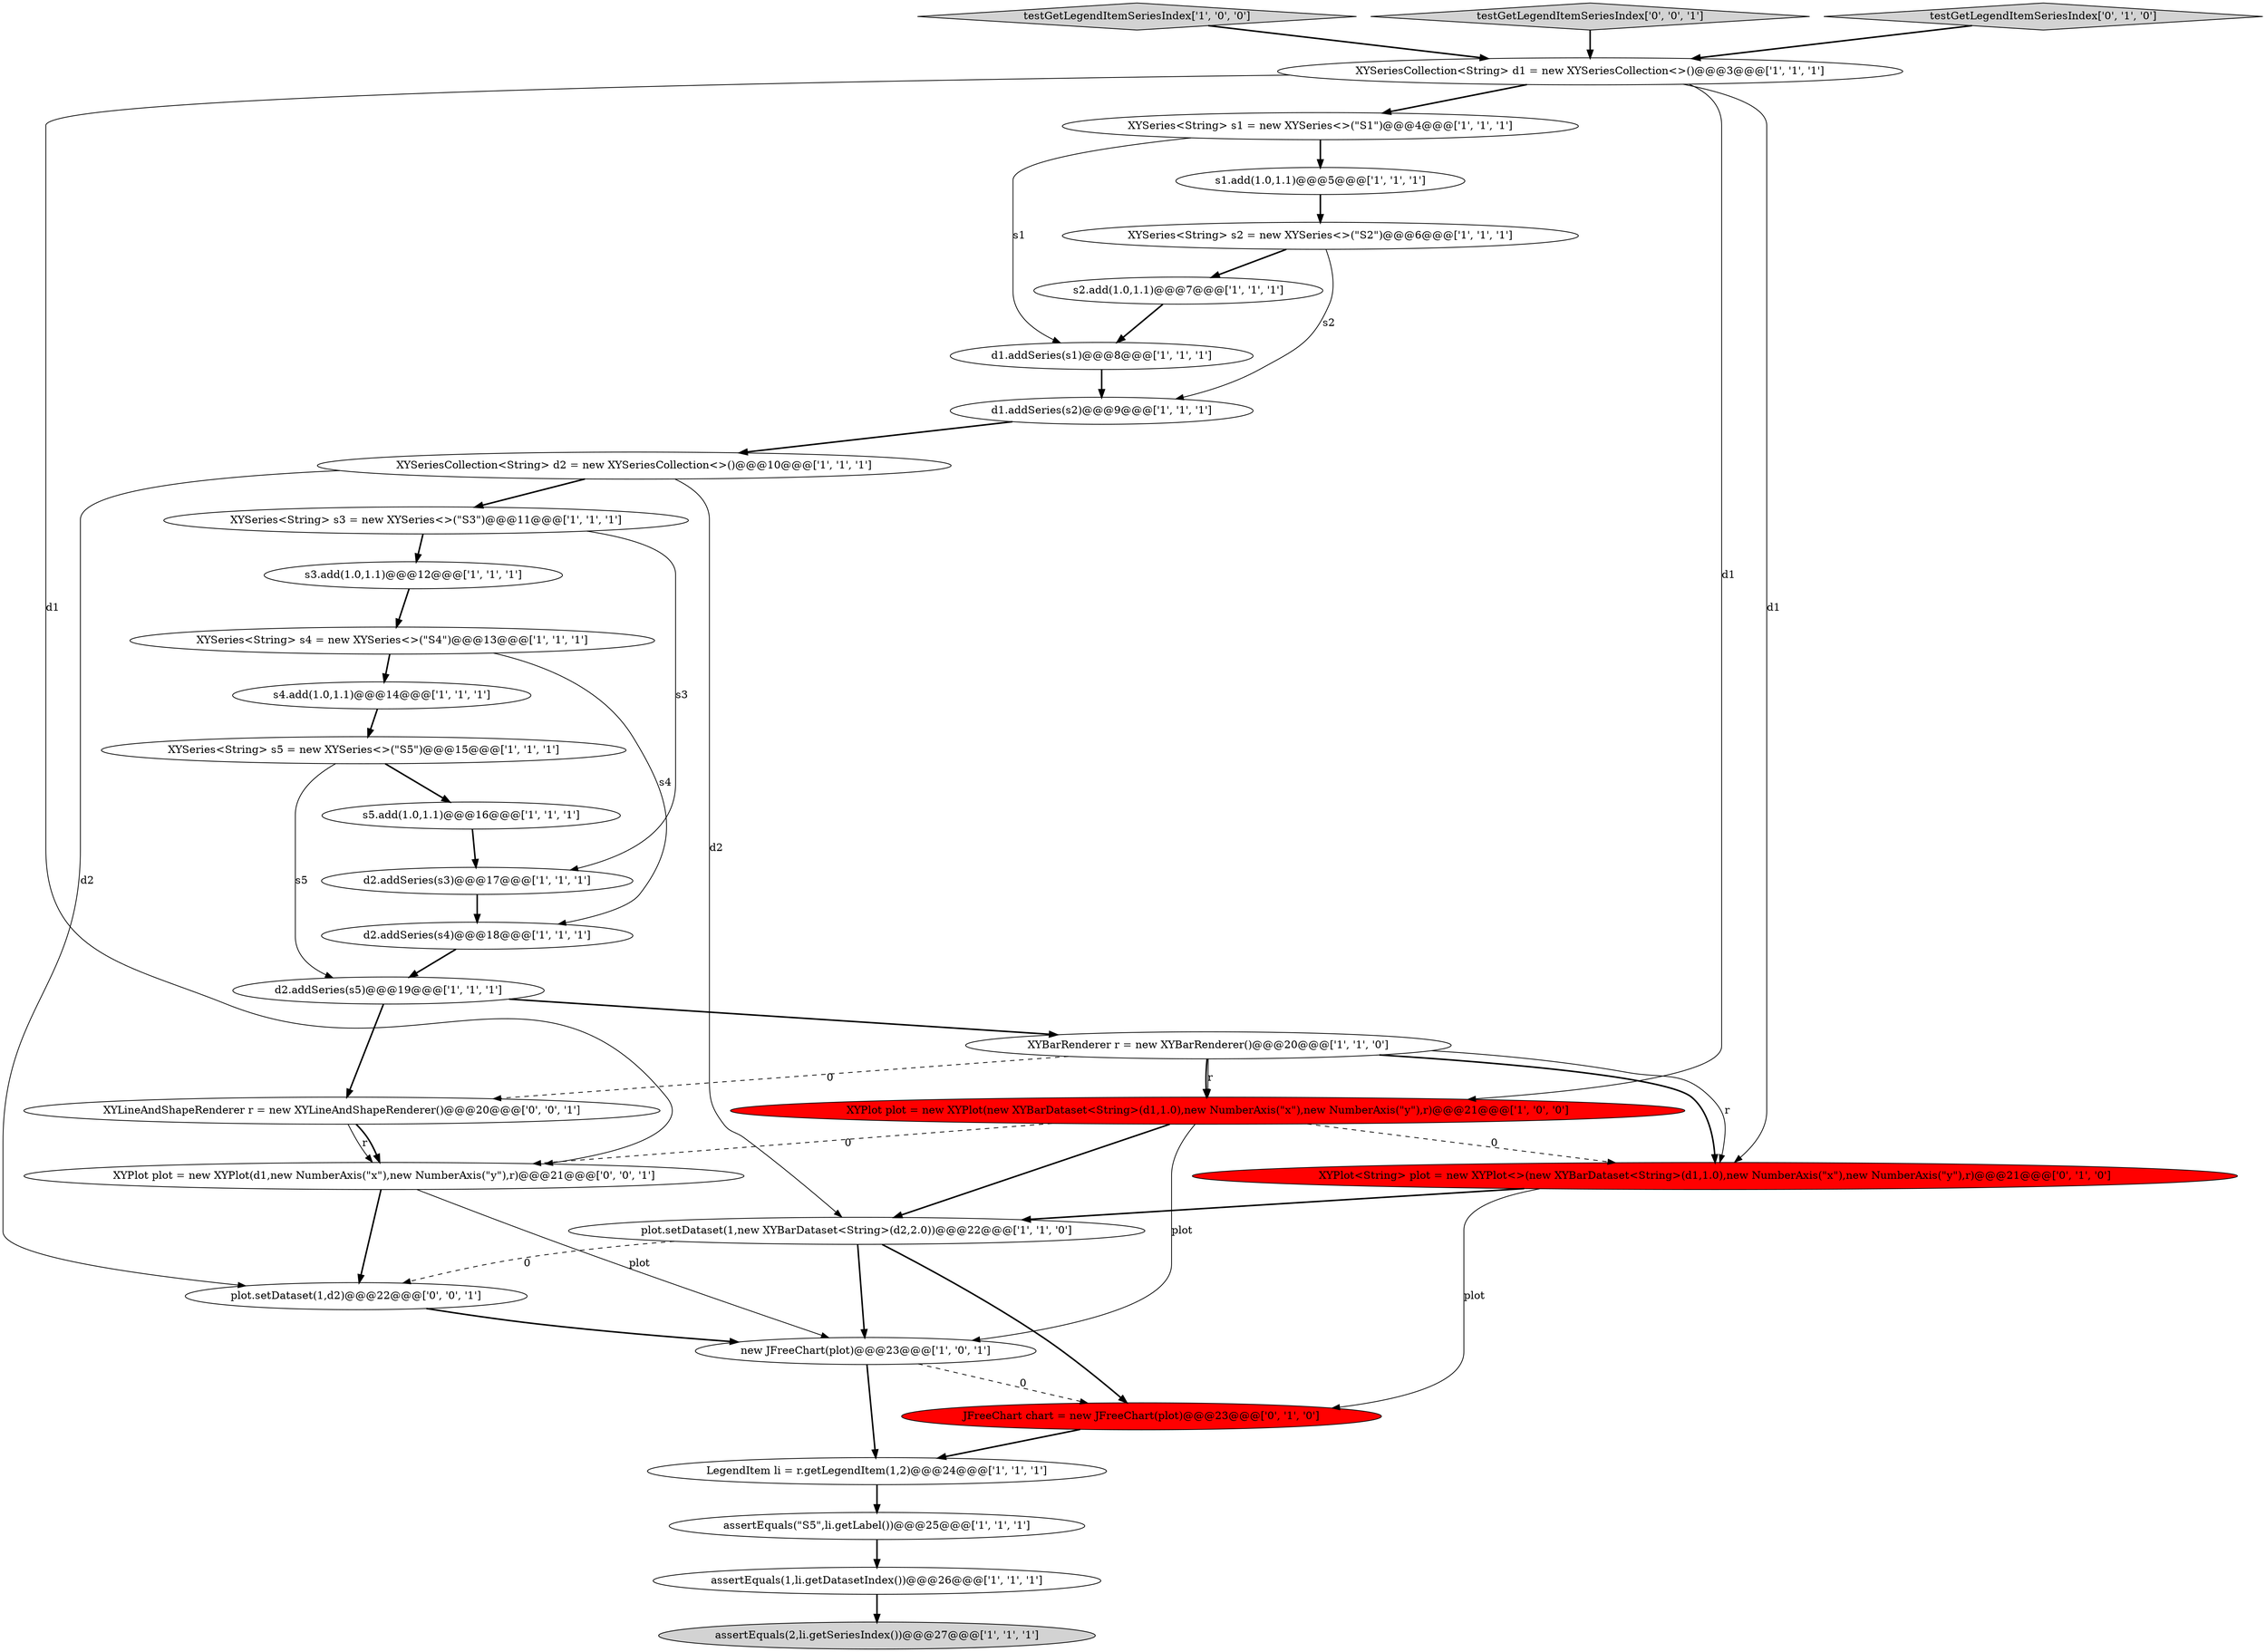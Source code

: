 digraph {
29 [style = filled, label = "XYLineAndShapeRenderer r = new XYLineAndShapeRenderer()@@@20@@@['0', '0', '1']", fillcolor = white, shape = ellipse image = "AAA0AAABBB3BBB"];
26 [style = filled, label = "XYPlot<String> plot = new XYPlot<>(new XYBarDataset<String>(d1,1.0),new NumberAxis(\"x\"),new NumberAxis(\"y\"),r)@@@21@@@['0', '1', '0']", fillcolor = red, shape = ellipse image = "AAA1AAABBB2BBB"];
19 [style = filled, label = "s4.add(1.0,1.1)@@@14@@@['1', '1', '1']", fillcolor = white, shape = ellipse image = "AAA0AAABBB1BBB"];
8 [style = filled, label = "LegendItem li = r.getLegendItem(1,2)@@@24@@@['1', '1', '1']", fillcolor = white, shape = ellipse image = "AAA0AAABBB1BBB"];
32 [style = filled, label = "XYPlot plot = new XYPlot(d1,new NumberAxis(\"x\"),new NumberAxis(\"y\"),r)@@@21@@@['0', '0', '1']", fillcolor = white, shape = ellipse image = "AAA0AAABBB3BBB"];
23 [style = filled, label = "XYSeries<String> s5 = new XYSeries<>(\"S5\")@@@15@@@['1', '1', '1']", fillcolor = white, shape = ellipse image = "AAA0AAABBB1BBB"];
16 [style = filled, label = "s3.add(1.0,1.1)@@@12@@@['1', '1', '1']", fillcolor = white, shape = ellipse image = "AAA0AAABBB1BBB"];
24 [style = filled, label = "d1.addSeries(s2)@@@9@@@['1', '1', '1']", fillcolor = white, shape = ellipse image = "AAA0AAABBB1BBB"];
20 [style = filled, label = "d2.addSeries(s4)@@@18@@@['1', '1', '1']", fillcolor = white, shape = ellipse image = "AAA0AAABBB1BBB"];
6 [style = filled, label = "new JFreeChart(plot)@@@23@@@['1', '0', '1']", fillcolor = white, shape = ellipse image = "AAA0AAABBB1BBB"];
10 [style = filled, label = "assertEquals(2,li.getSeriesIndex())@@@27@@@['1', '1', '1']", fillcolor = lightgray, shape = ellipse image = "AAA0AAABBB1BBB"];
12 [style = filled, label = "XYSeries<String> s3 = new XYSeries<>(\"S3\")@@@11@@@['1', '1', '1']", fillcolor = white, shape = ellipse image = "AAA0AAABBB1BBB"];
4 [style = filled, label = "d2.addSeries(s3)@@@17@@@['1', '1', '1']", fillcolor = white, shape = ellipse image = "AAA0AAABBB1BBB"];
22 [style = filled, label = "XYSeriesCollection<String> d2 = new XYSeriesCollection<>()@@@10@@@['1', '1', '1']", fillcolor = white, shape = ellipse image = "AAA0AAABBB1BBB"];
13 [style = filled, label = "XYSeries<String> s1 = new XYSeries<>(\"S1\")@@@4@@@['1', '1', '1']", fillcolor = white, shape = ellipse image = "AAA0AAABBB1BBB"];
14 [style = filled, label = "d1.addSeries(s1)@@@8@@@['1', '1', '1']", fillcolor = white, shape = ellipse image = "AAA0AAABBB1BBB"];
30 [style = filled, label = "plot.setDataset(1,d2)@@@22@@@['0', '0', '1']", fillcolor = white, shape = ellipse image = "AAA0AAABBB3BBB"];
3 [style = filled, label = "testGetLegendItemSeriesIndex['1', '0', '0']", fillcolor = lightgray, shape = diamond image = "AAA0AAABBB1BBB"];
7 [style = filled, label = "assertEquals(\"S5\",li.getLabel())@@@25@@@['1', '1', '1']", fillcolor = white, shape = ellipse image = "AAA0AAABBB1BBB"];
17 [style = filled, label = "XYPlot plot = new XYPlot(new XYBarDataset<String>(d1,1.0),new NumberAxis(\"x\"),new NumberAxis(\"y\"),r)@@@21@@@['1', '0', '0']", fillcolor = red, shape = ellipse image = "AAA1AAABBB1BBB"];
11 [style = filled, label = "s1.add(1.0,1.1)@@@5@@@['1', '1', '1']", fillcolor = white, shape = ellipse image = "AAA0AAABBB1BBB"];
2 [style = filled, label = "s2.add(1.0,1.1)@@@7@@@['1', '1', '1']", fillcolor = white, shape = ellipse image = "AAA0AAABBB1BBB"];
1 [style = filled, label = "XYSeriesCollection<String> d1 = new XYSeriesCollection<>()@@@3@@@['1', '1', '1']", fillcolor = white, shape = ellipse image = "AAA0AAABBB1BBB"];
31 [style = filled, label = "testGetLegendItemSeriesIndex['0', '0', '1']", fillcolor = lightgray, shape = diamond image = "AAA0AAABBB3BBB"];
21 [style = filled, label = "assertEquals(1,li.getDatasetIndex())@@@26@@@['1', '1', '1']", fillcolor = white, shape = ellipse image = "AAA0AAABBB1BBB"];
25 [style = filled, label = "d2.addSeries(s5)@@@19@@@['1', '1', '1']", fillcolor = white, shape = ellipse image = "AAA0AAABBB1BBB"];
28 [style = filled, label = "testGetLegendItemSeriesIndex['0', '1', '0']", fillcolor = lightgray, shape = diamond image = "AAA0AAABBB2BBB"];
5 [style = filled, label = "XYSeries<String> s2 = new XYSeries<>(\"S2\")@@@6@@@['1', '1', '1']", fillcolor = white, shape = ellipse image = "AAA0AAABBB1BBB"];
0 [style = filled, label = "s5.add(1.0,1.1)@@@16@@@['1', '1', '1']", fillcolor = white, shape = ellipse image = "AAA0AAABBB1BBB"];
18 [style = filled, label = "XYSeries<String> s4 = new XYSeries<>(\"S4\")@@@13@@@['1', '1', '1']", fillcolor = white, shape = ellipse image = "AAA0AAABBB1BBB"];
15 [style = filled, label = "plot.setDataset(1,new XYBarDataset<String>(d2,2.0))@@@22@@@['1', '1', '0']", fillcolor = white, shape = ellipse image = "AAA0AAABBB1BBB"];
9 [style = filled, label = "XYBarRenderer r = new XYBarRenderer()@@@20@@@['1', '1', '0']", fillcolor = white, shape = ellipse image = "AAA0AAABBB1BBB"];
27 [style = filled, label = "JFreeChart chart = new JFreeChart(plot)@@@23@@@['0', '1', '0']", fillcolor = red, shape = ellipse image = "AAA1AAABBB2BBB"];
32->6 [style = solid, label="plot"];
14->24 [style = bold, label=""];
21->10 [style = bold, label=""];
16->18 [style = bold, label=""];
1->17 [style = solid, label="d1"];
3->1 [style = bold, label=""];
26->27 [style = solid, label="plot"];
25->9 [style = bold, label=""];
9->17 [style = solid, label="r"];
18->19 [style = bold, label=""];
15->30 [style = dashed, label="0"];
9->17 [style = bold, label=""];
5->24 [style = solid, label="s2"];
15->6 [style = bold, label=""];
22->30 [style = solid, label="d2"];
12->16 [style = bold, label=""];
28->1 [style = bold, label=""];
31->1 [style = bold, label=""];
25->29 [style = bold, label=""];
22->15 [style = solid, label="d2"];
17->6 [style = solid, label="plot"];
30->6 [style = bold, label=""];
32->30 [style = bold, label=""];
24->22 [style = bold, label=""];
23->0 [style = bold, label=""];
13->11 [style = bold, label=""];
1->13 [style = bold, label=""];
20->25 [style = bold, label=""];
1->32 [style = solid, label="d1"];
8->7 [style = bold, label=""];
9->26 [style = bold, label=""];
17->32 [style = dashed, label="0"];
11->5 [style = bold, label=""];
5->2 [style = bold, label=""];
29->32 [style = solid, label="r"];
9->29 [style = dashed, label="0"];
0->4 [style = bold, label=""];
6->27 [style = dashed, label="0"];
22->12 [style = bold, label=""];
19->23 [style = bold, label=""];
29->32 [style = bold, label=""];
2->14 [style = bold, label=""];
6->8 [style = bold, label=""];
26->15 [style = bold, label=""];
4->20 [style = bold, label=""];
17->15 [style = bold, label=""];
23->25 [style = solid, label="s5"];
9->26 [style = solid, label="r"];
7->21 [style = bold, label=""];
17->26 [style = dashed, label="0"];
1->26 [style = solid, label="d1"];
15->27 [style = bold, label=""];
13->14 [style = solid, label="s1"];
27->8 [style = bold, label=""];
18->20 [style = solid, label="s4"];
12->4 [style = solid, label="s3"];
}
